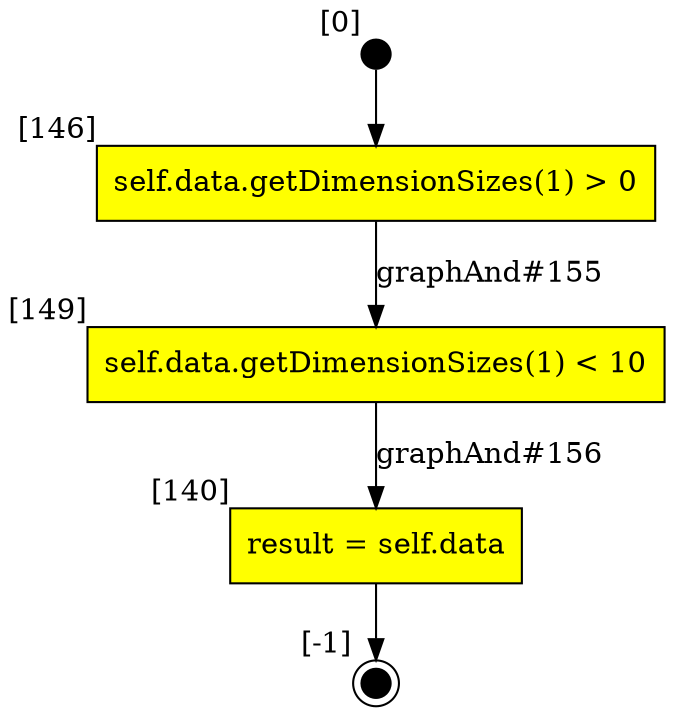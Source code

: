 digraph CLG {
  145 [style=filled, fillcolor=black, shape="circle", label="", fixedsize=true, width=.2, height=.2, xlabel="[0]"];
  146 [shape="box", label="self.data.getDimensionSizes(1) > 0", style=filled, fillcolor=yellow, xlabel="[146]"];
  149 [shape="box", label="self.data.getDimensionSizes(1) < 10", style=filled, fillcolor=yellow, xlabel="[149]"];
  140 [shape="box", label="result = self.data", style=filled, fillcolor=yellow, xlabel="[140]"];
  141 [style=filled, fillcolor=black, shape="doublecircle", label="", fixedsize=true, width=.2, height=.2, xlabel="[-1]"];
  140 -> 141;
  145 -> 146;
  146 -> 149[label="graphAnd#155"];
  149 -> 140[label="graphAnd#156"];
}
